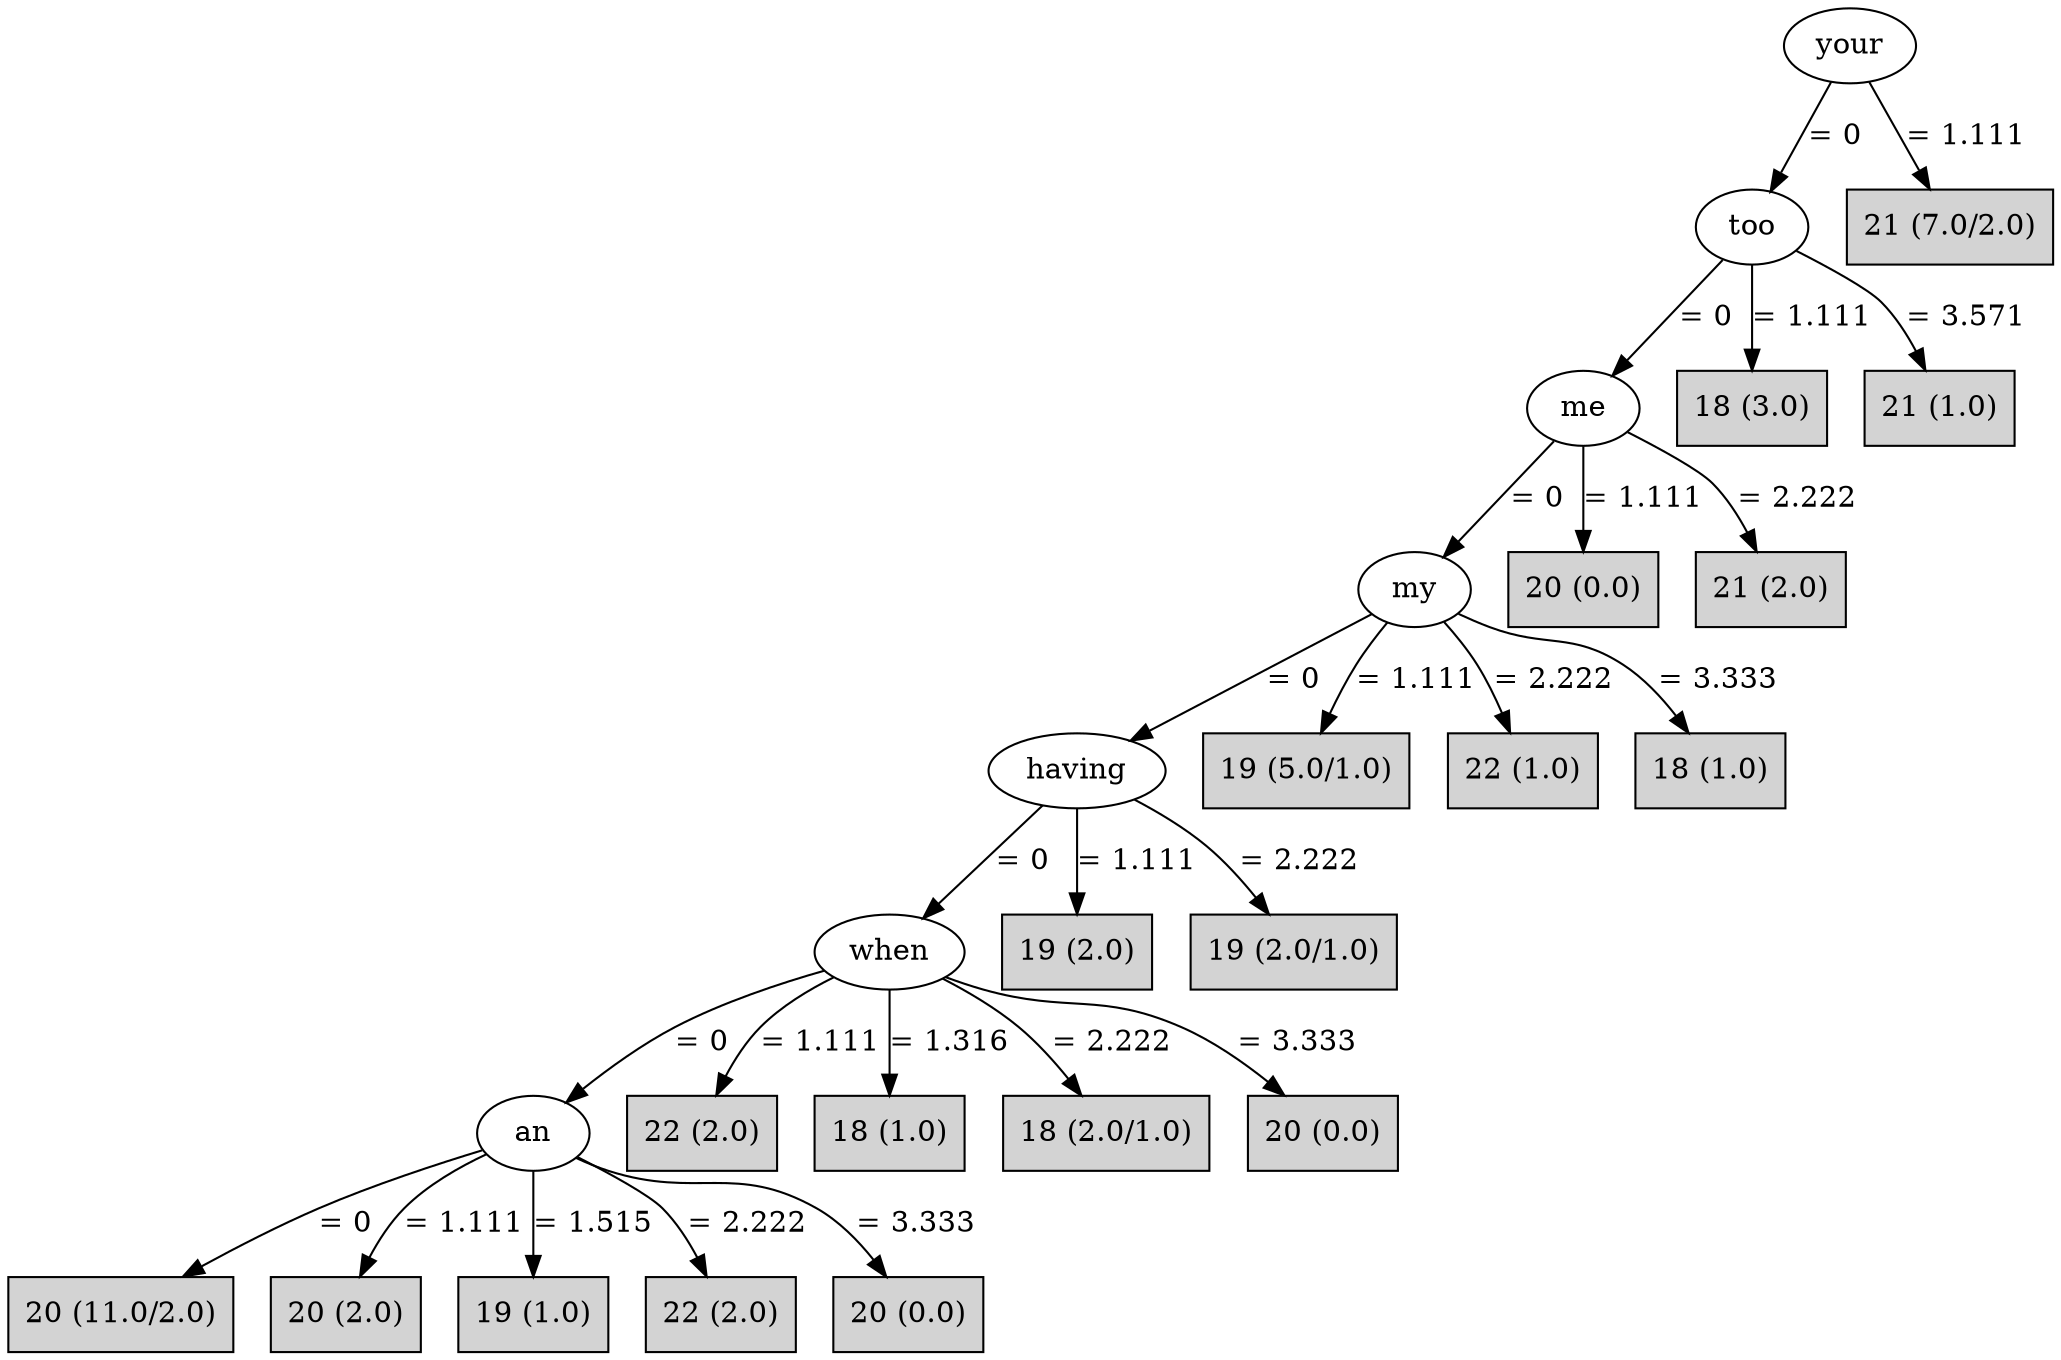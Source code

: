 digraph J48Tree {
N0 [label="your" ]
N0->N1 [label="= 0"]
N1 [label="too" ]
N1->N2 [label="= 0"]
N2 [label="me" ]
N2->N3 [label="= 0"]
N3 [label="my" ]
N3->N4 [label="= 0"]
N4 [label="having" ]
N4->N5 [label="= 0"]
N5 [label="when" ]
N5->N6 [label="= 0"]
N6 [label="an" ]
N6->N7 [label="= 0"]
N7 [label="20 (11.0/2.0)" shape=box style=filled ]
N6->N8 [label="= 1.111"]
N8 [label="20 (2.0)" shape=box style=filled ]
N6->N9 [label="= 1.515"]
N9 [label="19 (1.0)" shape=box style=filled ]
N6->N10 [label="= 2.222"]
N10 [label="22 (2.0)" shape=box style=filled ]
N6->N11 [label="= 3.333"]
N11 [label="20 (0.0)" shape=box style=filled ]
N5->N12 [label="= 1.111"]
N12 [label="22 (2.0)" shape=box style=filled ]
N5->N13 [label="= 1.316"]
N13 [label="18 (1.0)" shape=box style=filled ]
N5->N14 [label="= 2.222"]
N14 [label="18 (2.0/1.0)" shape=box style=filled ]
N5->N15 [label="= 3.333"]
N15 [label="20 (0.0)" shape=box style=filled ]
N4->N16 [label="= 1.111"]
N16 [label="19 (2.0)" shape=box style=filled ]
N4->N17 [label="= 2.222"]
N17 [label="19 (2.0/1.0)" shape=box style=filled ]
N3->N18 [label="= 1.111"]
N18 [label="19 (5.0/1.0)" shape=box style=filled ]
N3->N19 [label="= 2.222"]
N19 [label="22 (1.0)" shape=box style=filled ]
N3->N20 [label="= 3.333"]
N20 [label="18 (1.0)" shape=box style=filled ]
N2->N21 [label="= 1.111"]
N21 [label="20 (0.0)" shape=box style=filled ]
N2->N22 [label="= 2.222"]
N22 [label="21 (2.0)" shape=box style=filled ]
N1->N23 [label="= 1.111"]
N23 [label="18 (3.0)" shape=box style=filled ]
N1->N24 [label="= 3.571"]
N24 [label="21 (1.0)" shape=box style=filled ]
N0->N25 [label="= 1.111"]
N25 [label="21 (7.0/2.0)" shape=box style=filled ]
}
